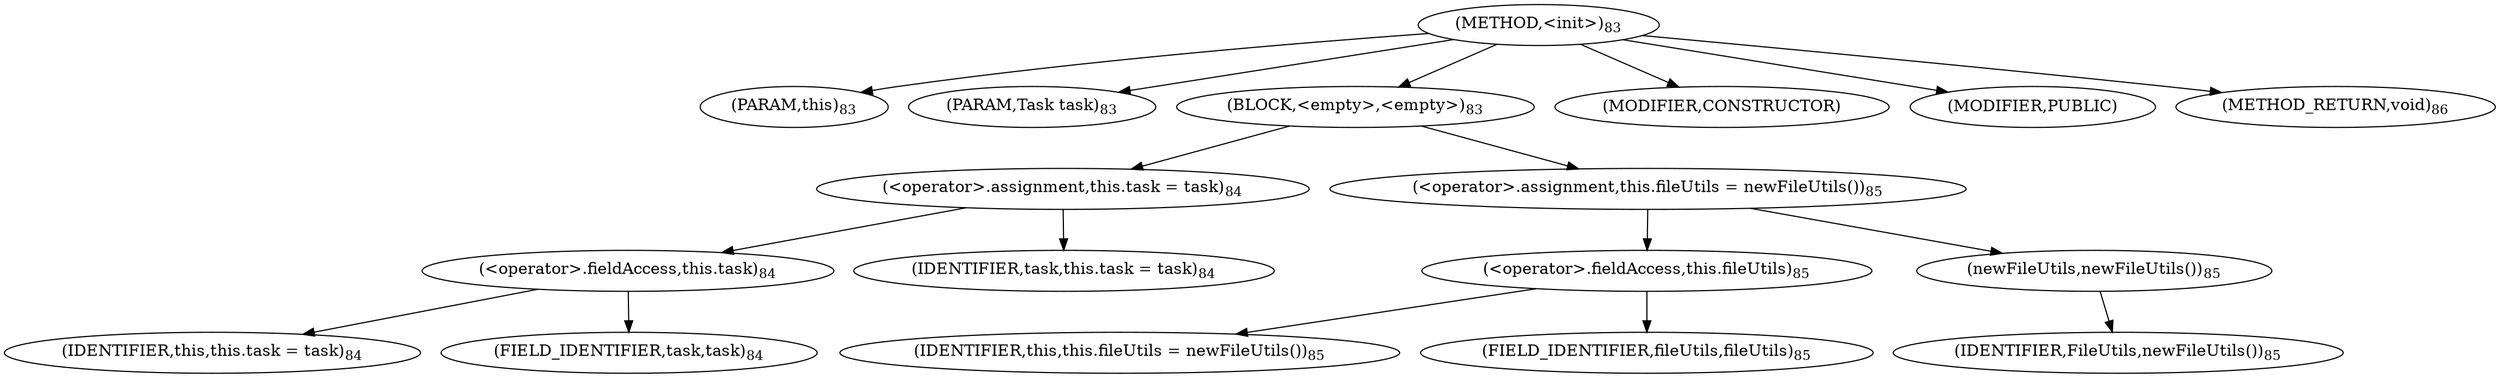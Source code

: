 digraph "&lt;init&gt;" {  
"30" [label = <(METHOD,&lt;init&gt;)<SUB>83</SUB>> ]
"4" [label = <(PARAM,this)<SUB>83</SUB>> ]
"31" [label = <(PARAM,Task task)<SUB>83</SUB>> ]
"32" [label = <(BLOCK,&lt;empty&gt;,&lt;empty&gt;)<SUB>83</SUB>> ]
"33" [label = <(&lt;operator&gt;.assignment,this.task = task)<SUB>84</SUB>> ]
"34" [label = <(&lt;operator&gt;.fieldAccess,this.task)<SUB>84</SUB>> ]
"3" [label = <(IDENTIFIER,this,this.task = task)<SUB>84</SUB>> ]
"35" [label = <(FIELD_IDENTIFIER,task,task)<SUB>84</SUB>> ]
"36" [label = <(IDENTIFIER,task,this.task = task)<SUB>84</SUB>> ]
"37" [label = <(&lt;operator&gt;.assignment,this.fileUtils = newFileUtils())<SUB>85</SUB>> ]
"38" [label = <(&lt;operator&gt;.fieldAccess,this.fileUtils)<SUB>85</SUB>> ]
"39" [label = <(IDENTIFIER,this,this.fileUtils = newFileUtils())<SUB>85</SUB>> ]
"40" [label = <(FIELD_IDENTIFIER,fileUtils,fileUtils)<SUB>85</SUB>> ]
"41" [label = <(newFileUtils,newFileUtils())<SUB>85</SUB>> ]
"42" [label = <(IDENTIFIER,FileUtils,newFileUtils())<SUB>85</SUB>> ]
"43" [label = <(MODIFIER,CONSTRUCTOR)> ]
"44" [label = <(MODIFIER,PUBLIC)> ]
"45" [label = <(METHOD_RETURN,void)<SUB>86</SUB>> ]
  "30" -> "4" 
  "30" -> "31" 
  "30" -> "32" 
  "30" -> "43" 
  "30" -> "44" 
  "30" -> "45" 
  "32" -> "33" 
  "32" -> "37" 
  "33" -> "34" 
  "33" -> "36" 
  "34" -> "3" 
  "34" -> "35" 
  "37" -> "38" 
  "37" -> "41" 
  "38" -> "39" 
  "38" -> "40" 
  "41" -> "42" 
}
